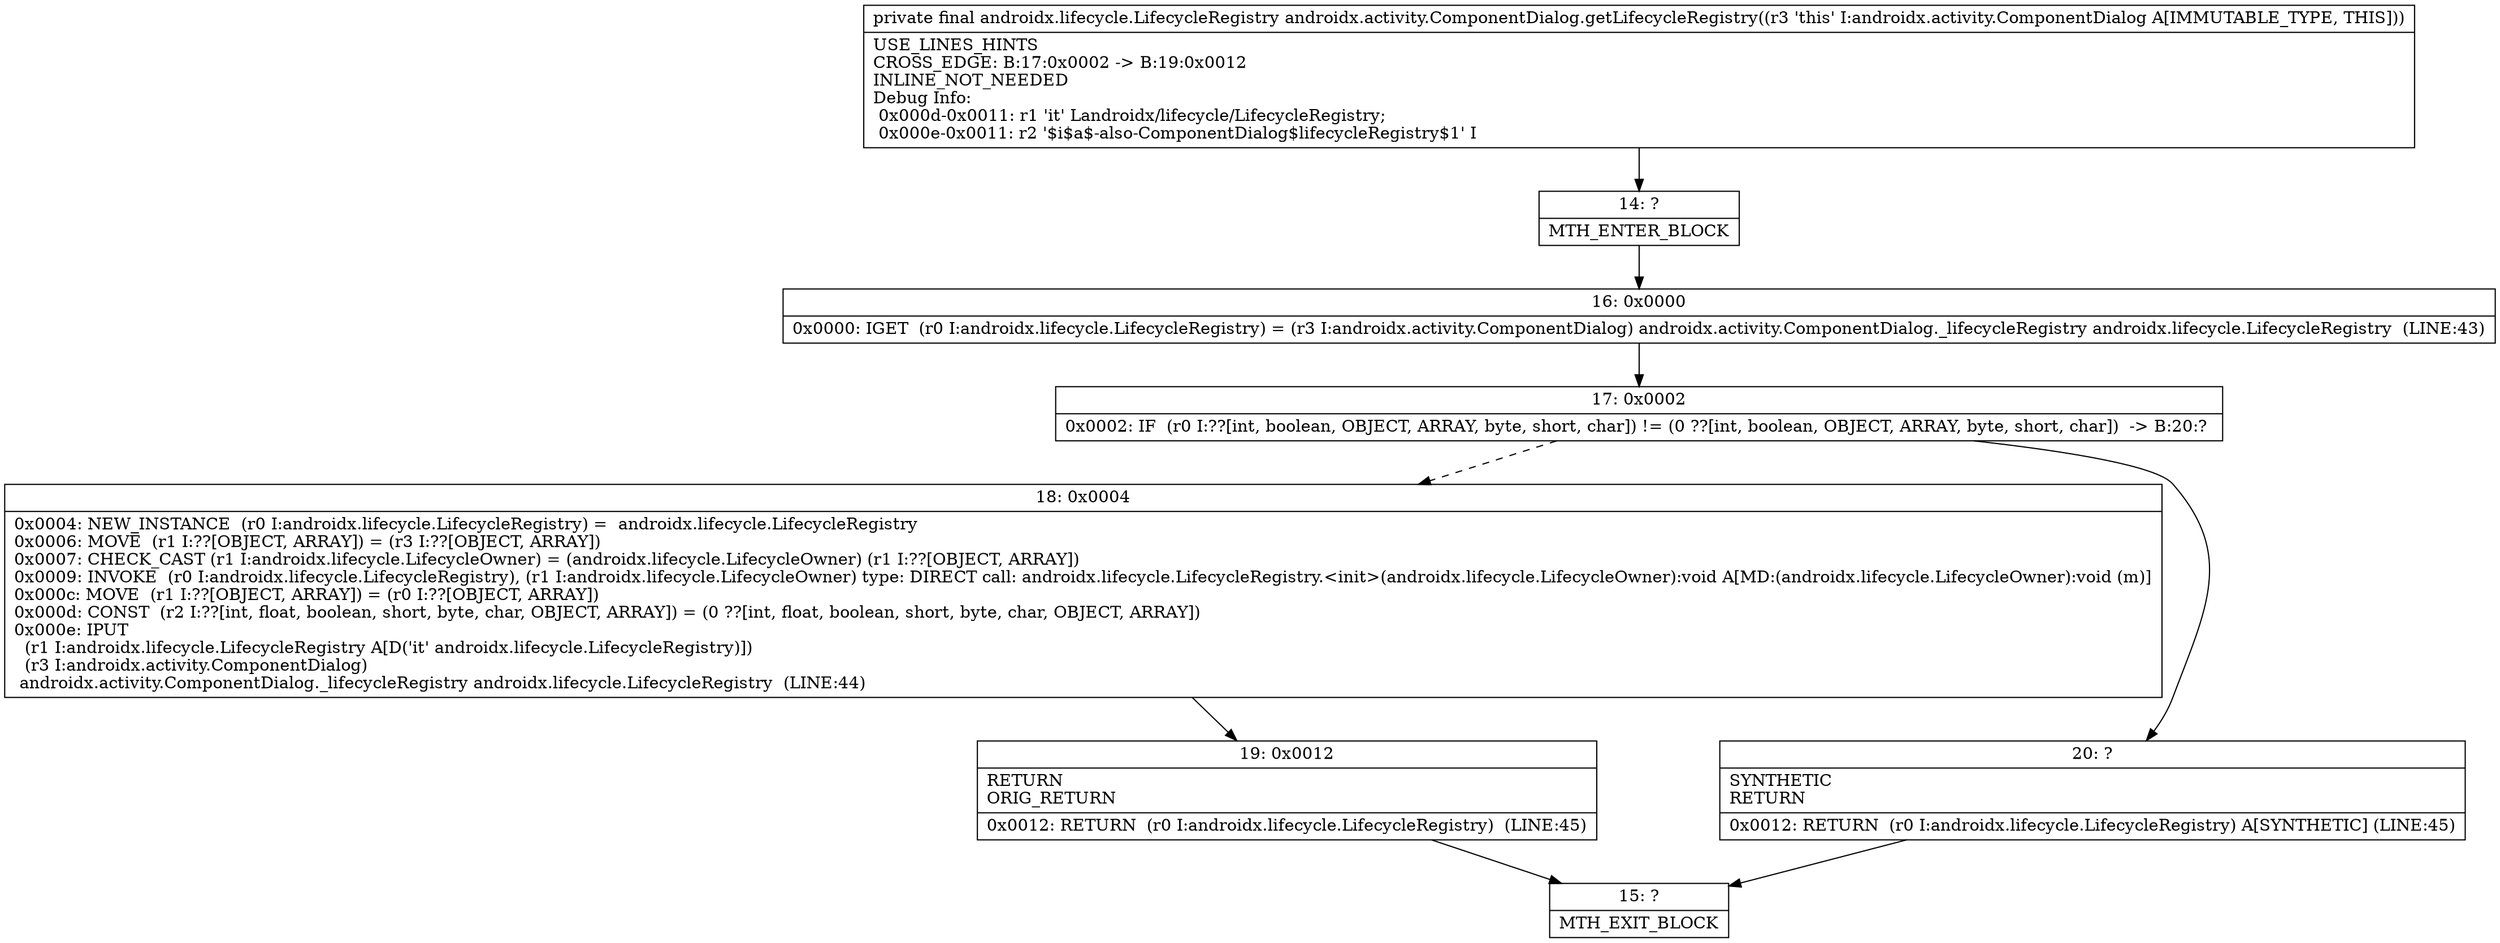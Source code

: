 digraph "CFG forandroidx.activity.ComponentDialog.getLifecycleRegistry()Landroidx\/lifecycle\/LifecycleRegistry;" {
Node_14 [shape=record,label="{14\:\ ?|MTH_ENTER_BLOCK\l}"];
Node_16 [shape=record,label="{16\:\ 0x0000|0x0000: IGET  (r0 I:androidx.lifecycle.LifecycleRegistry) = (r3 I:androidx.activity.ComponentDialog) androidx.activity.ComponentDialog._lifecycleRegistry androidx.lifecycle.LifecycleRegistry  (LINE:43)\l}"];
Node_17 [shape=record,label="{17\:\ 0x0002|0x0002: IF  (r0 I:??[int, boolean, OBJECT, ARRAY, byte, short, char]) != (0 ??[int, boolean, OBJECT, ARRAY, byte, short, char])  \-\> B:20:? \l}"];
Node_18 [shape=record,label="{18\:\ 0x0004|0x0004: NEW_INSTANCE  (r0 I:androidx.lifecycle.LifecycleRegistry) =  androidx.lifecycle.LifecycleRegistry \l0x0006: MOVE  (r1 I:??[OBJECT, ARRAY]) = (r3 I:??[OBJECT, ARRAY]) \l0x0007: CHECK_CAST (r1 I:androidx.lifecycle.LifecycleOwner) = (androidx.lifecycle.LifecycleOwner) (r1 I:??[OBJECT, ARRAY]) \l0x0009: INVOKE  (r0 I:androidx.lifecycle.LifecycleRegistry), (r1 I:androidx.lifecycle.LifecycleOwner) type: DIRECT call: androidx.lifecycle.LifecycleRegistry.\<init\>(androidx.lifecycle.LifecycleOwner):void A[MD:(androidx.lifecycle.LifecycleOwner):void (m)]\l0x000c: MOVE  (r1 I:??[OBJECT, ARRAY]) = (r0 I:??[OBJECT, ARRAY]) \l0x000d: CONST  (r2 I:??[int, float, boolean, short, byte, char, OBJECT, ARRAY]) = (0 ??[int, float, boolean, short, byte, char, OBJECT, ARRAY]) \l0x000e: IPUT  \l  (r1 I:androidx.lifecycle.LifecycleRegistry A[D('it' androidx.lifecycle.LifecycleRegistry)])\l  (r3 I:androidx.activity.ComponentDialog)\l androidx.activity.ComponentDialog._lifecycleRegistry androidx.lifecycle.LifecycleRegistry  (LINE:44)\l}"];
Node_19 [shape=record,label="{19\:\ 0x0012|RETURN\lORIG_RETURN\l|0x0012: RETURN  (r0 I:androidx.lifecycle.LifecycleRegistry)  (LINE:45)\l}"];
Node_15 [shape=record,label="{15\:\ ?|MTH_EXIT_BLOCK\l}"];
Node_20 [shape=record,label="{20\:\ ?|SYNTHETIC\lRETURN\l|0x0012: RETURN  (r0 I:androidx.lifecycle.LifecycleRegistry) A[SYNTHETIC] (LINE:45)\l}"];
MethodNode[shape=record,label="{private final androidx.lifecycle.LifecycleRegistry androidx.activity.ComponentDialog.getLifecycleRegistry((r3 'this' I:androidx.activity.ComponentDialog A[IMMUTABLE_TYPE, THIS]))  | USE_LINES_HINTS\lCROSS_EDGE: B:17:0x0002 \-\> B:19:0x0012\lINLINE_NOT_NEEDED\lDebug Info:\l  0x000d\-0x0011: r1 'it' Landroidx\/lifecycle\/LifecycleRegistry;\l  0x000e\-0x0011: r2 '$i$a$\-also\-ComponentDialog$lifecycleRegistry$1' I\l}"];
MethodNode -> Node_14;Node_14 -> Node_16;
Node_16 -> Node_17;
Node_17 -> Node_18[style=dashed];
Node_17 -> Node_20;
Node_18 -> Node_19;
Node_19 -> Node_15;
Node_20 -> Node_15;
}

